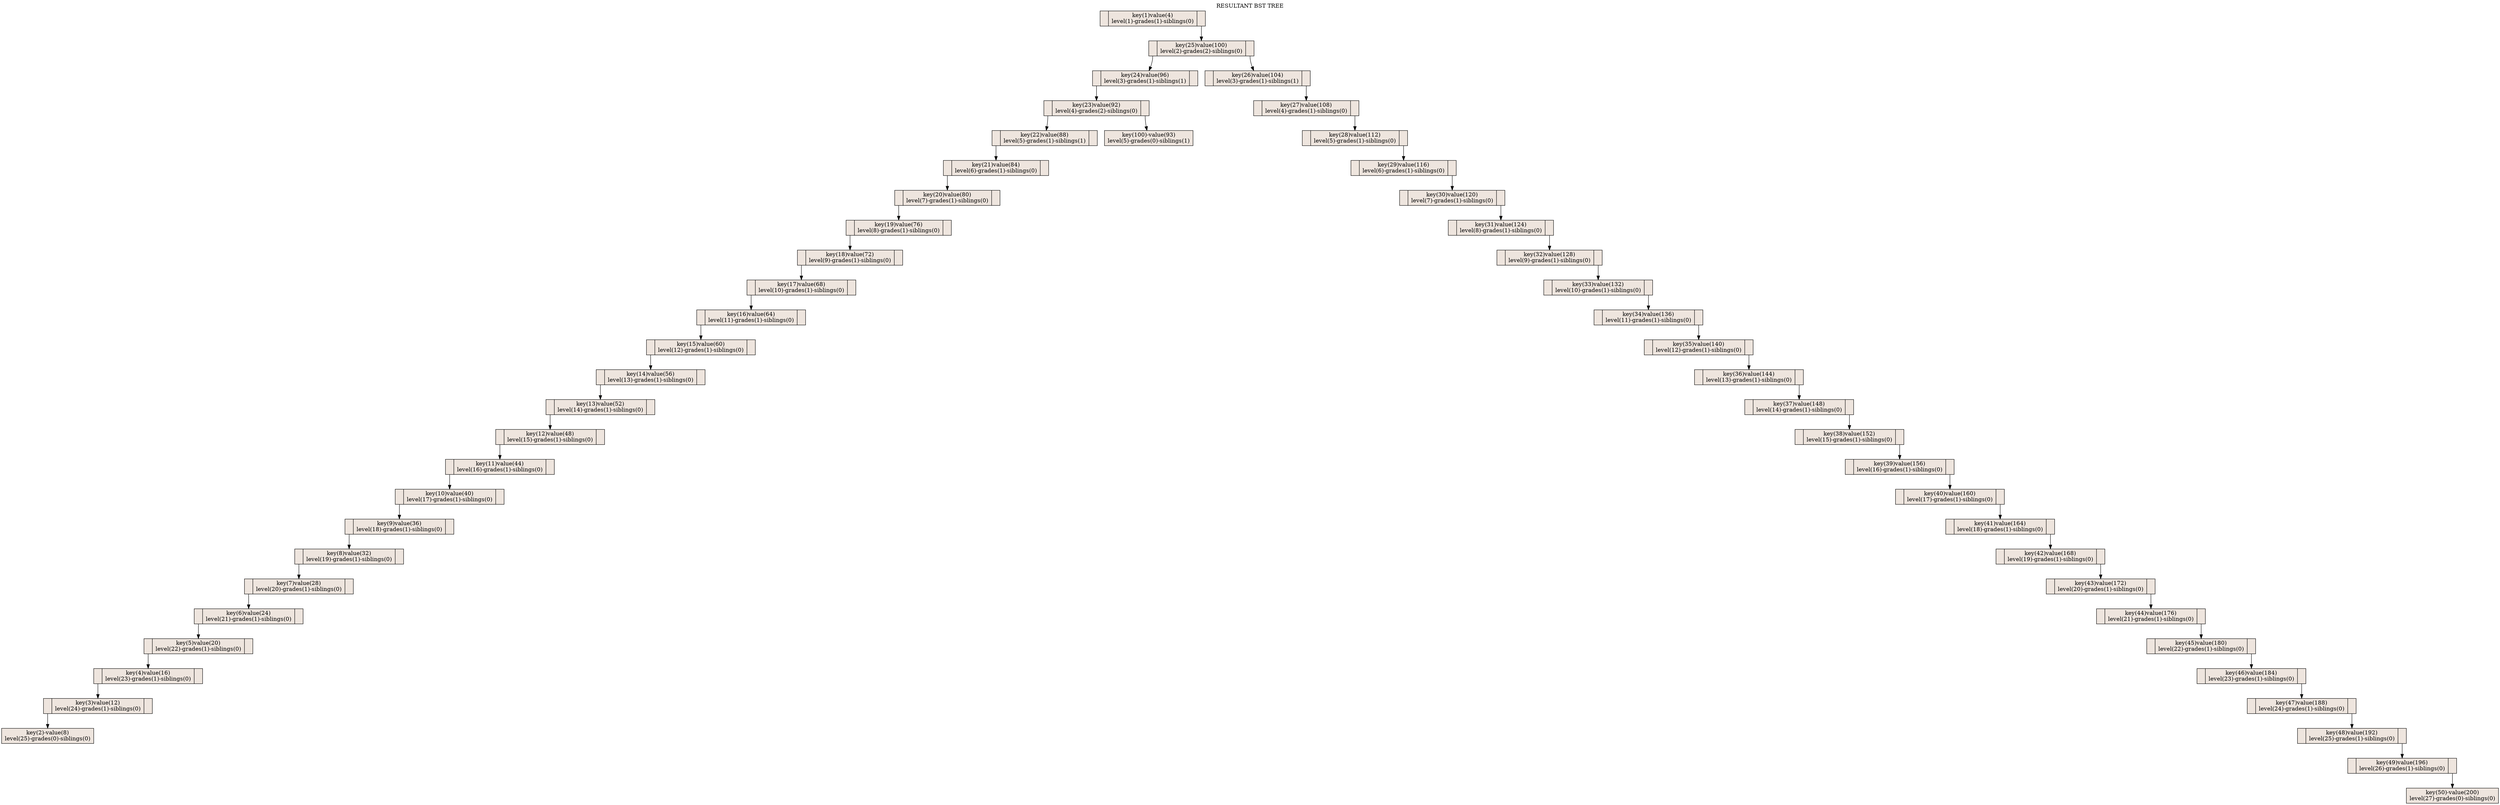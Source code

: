 digraph grafica{
labelloc="t";label ="RESULTANT BST TREE
"rankdir=TB;
node [shape = record, style=filled, fillcolor=seashell2];
nodo1 [ label ="<C0>|key(1)value(4)\nlevel(1)-grades(1)-siblings(0)|<C1>"];
nodo25 [ label ="<C0>|key(25)value(100)\nlevel(2)-grades(2)-siblings(0)|<C1>"];
nodo24 [ label ="<C0>|key(24)value(96)\nlevel(3)-grades(1)-siblings(1)|<C1>"];
nodo23 [ label ="<C0>|key(23)value(92)\nlevel(4)-grades(2)-siblings(0)|<C1>"];
nodo22 [ label ="<C0>|key(22)value(88)\nlevel(5)-grades(1)-siblings(1)|<C1>"];
nodo21 [ label ="<C0>|key(21)value(84)\nlevel(6)-grades(1)-siblings(0)|<C1>"];
nodo20 [ label ="<C0>|key(20)value(80)\nlevel(7)-grades(1)-siblings(0)|<C1>"];
nodo19 [ label ="<C0>|key(19)value(76)\nlevel(8)-grades(1)-siblings(0)|<C1>"];
nodo18 [ label ="<C0>|key(18)value(72)\nlevel(9)-grades(1)-siblings(0)|<C1>"];
nodo17 [ label ="<C0>|key(17)value(68)\nlevel(10)-grades(1)-siblings(0)|<C1>"];
nodo16 [ label ="<C0>|key(16)value(64)\nlevel(11)-grades(1)-siblings(0)|<C1>"];
nodo15 [ label ="<C0>|key(15)value(60)\nlevel(12)-grades(1)-siblings(0)|<C1>"];
nodo14 [ label ="<C0>|key(14)value(56)\nlevel(13)-grades(1)-siblings(0)|<C1>"];
nodo13 [ label ="<C0>|key(13)value(52)\nlevel(14)-grades(1)-siblings(0)|<C1>"];
nodo12 [ label ="<C0>|key(12)value(48)\nlevel(15)-grades(1)-siblings(0)|<C1>"];
nodo11 [ label ="<C0>|key(11)value(44)\nlevel(16)-grades(1)-siblings(0)|<C1>"];
nodo10 [ label ="<C0>|key(10)value(40)\nlevel(17)-grades(1)-siblings(0)|<C1>"];
nodo9 [ label ="<C0>|key(9)value(36)\nlevel(18)-grades(1)-siblings(0)|<C1>"];
nodo8 [ label ="<C0>|key(8)value(32)\nlevel(19)-grades(1)-siblings(0)|<C1>"];
nodo7 [ label ="<C0>|key(7)value(28)\nlevel(20)-grades(1)-siblings(0)|<C1>"];
nodo6 [ label ="<C0>|key(6)value(24)\nlevel(21)-grades(1)-siblings(0)|<C1>"];
nodo5 [ label ="<C0>|key(5)value(20)\nlevel(22)-grades(1)-siblings(0)|<C1>"];
nodo4 [ label ="<C0>|key(4)value(16)\nlevel(23)-grades(1)-siblings(0)|<C1>"];
nodo3 [ label ="<C0>|key(3)value(12)\nlevel(24)-grades(1)-siblings(0)|<C1>"];
nodo2 [ label ="key(2)-value(8)\nlevel(25)-grades(0)-siblings(0)"];
nodo3:C0->nodo2
nodo4:C0->nodo3
nodo5:C0->nodo4
nodo6:C0->nodo5
nodo7:C0->nodo6
nodo8:C0->nodo7
nodo9:C0->nodo8
nodo10:C0->nodo9
nodo11:C0->nodo10
nodo12:C0->nodo11
nodo13:C0->nodo12
nodo14:C0->nodo13
nodo15:C0->nodo14
nodo16:C0->nodo15
nodo17:C0->nodo16
nodo18:C0->nodo17
nodo19:C0->nodo18
nodo20:C0->nodo19
nodo21:C0->nodo20
nodo22:C0->nodo21
nodo23:C0->nodo22
nodo100 [ label ="key(100)-value(93)\nlevel(5)-grades(0)-siblings(1)"];
nodo23:C1->nodo100
nodo24:C0->nodo23
nodo25:C0->nodo24
nodo26 [ label ="<C0>|key(26)value(104)\nlevel(3)-grades(1)-siblings(1)|<C1>"];
nodo27 [ label ="<C0>|key(27)value(108)\nlevel(4)-grades(1)-siblings(0)|<C1>"];
nodo28 [ label ="<C0>|key(28)value(112)\nlevel(5)-grades(1)-siblings(0)|<C1>"];
nodo29 [ label ="<C0>|key(29)value(116)\nlevel(6)-grades(1)-siblings(0)|<C1>"];
nodo30 [ label ="<C0>|key(30)value(120)\nlevel(7)-grades(1)-siblings(0)|<C1>"];
nodo31 [ label ="<C0>|key(31)value(124)\nlevel(8)-grades(1)-siblings(0)|<C1>"];
nodo32 [ label ="<C0>|key(32)value(128)\nlevel(9)-grades(1)-siblings(0)|<C1>"];
nodo33 [ label ="<C0>|key(33)value(132)\nlevel(10)-grades(1)-siblings(0)|<C1>"];
nodo34 [ label ="<C0>|key(34)value(136)\nlevel(11)-grades(1)-siblings(0)|<C1>"];
nodo35 [ label ="<C0>|key(35)value(140)\nlevel(12)-grades(1)-siblings(0)|<C1>"];
nodo36 [ label ="<C0>|key(36)value(144)\nlevel(13)-grades(1)-siblings(0)|<C1>"];
nodo37 [ label ="<C0>|key(37)value(148)\nlevel(14)-grades(1)-siblings(0)|<C1>"];
nodo38 [ label ="<C0>|key(38)value(152)\nlevel(15)-grades(1)-siblings(0)|<C1>"];
nodo39 [ label ="<C0>|key(39)value(156)\nlevel(16)-grades(1)-siblings(0)|<C1>"];
nodo40 [ label ="<C0>|key(40)value(160)\nlevel(17)-grades(1)-siblings(0)|<C1>"];
nodo41 [ label ="<C0>|key(41)value(164)\nlevel(18)-grades(1)-siblings(0)|<C1>"];
nodo42 [ label ="<C0>|key(42)value(168)\nlevel(19)-grades(1)-siblings(0)|<C1>"];
nodo43 [ label ="<C0>|key(43)value(172)\nlevel(20)-grades(1)-siblings(0)|<C1>"];
nodo44 [ label ="<C0>|key(44)value(176)\nlevel(21)-grades(1)-siblings(0)|<C1>"];
nodo45 [ label ="<C0>|key(45)value(180)\nlevel(22)-grades(1)-siblings(0)|<C1>"];
nodo46 [ label ="<C0>|key(46)value(184)\nlevel(23)-grades(1)-siblings(0)|<C1>"];
nodo47 [ label ="<C0>|key(47)value(188)\nlevel(24)-grades(1)-siblings(0)|<C1>"];
nodo48 [ label ="<C0>|key(48)value(192)\nlevel(25)-grades(1)-siblings(0)|<C1>"];
nodo49 [ label ="<C0>|key(49)value(196)\nlevel(26)-grades(1)-siblings(0)|<C1>"];
nodo50 [ label ="key(50)-value(200)\nlevel(27)-grades(0)-siblings(0)"];
nodo49:C1->nodo50
nodo48:C1->nodo49
nodo47:C1->nodo48
nodo46:C1->nodo47
nodo45:C1->nodo46
nodo44:C1->nodo45
nodo43:C1->nodo44
nodo42:C1->nodo43
nodo41:C1->nodo42
nodo40:C1->nodo41
nodo39:C1->nodo40
nodo38:C1->nodo39
nodo37:C1->nodo38
nodo36:C1->nodo37
nodo35:C1->nodo36
nodo34:C1->nodo35
nodo33:C1->nodo34
nodo32:C1->nodo33
nodo31:C1->nodo32
nodo30:C1->nodo31
nodo29:C1->nodo30
nodo28:C1->nodo29
nodo27:C1->nodo28
nodo26:C1->nodo27
nodo25:C1->nodo26
nodo1:C1->nodo25
}
